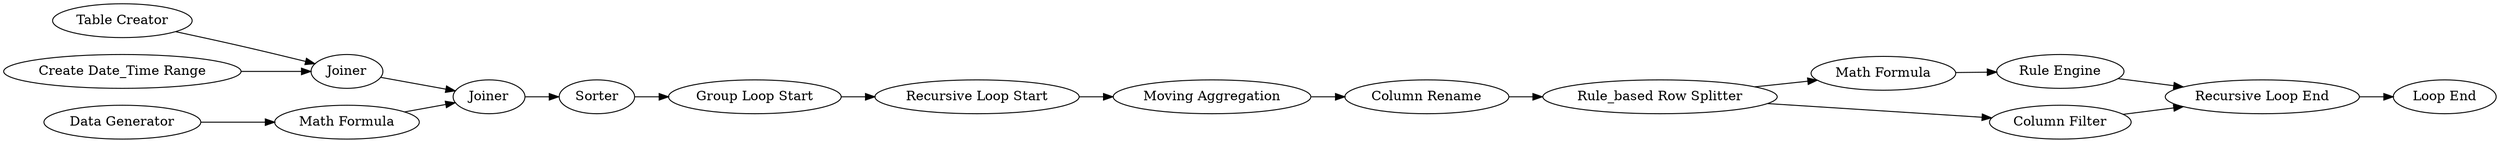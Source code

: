 digraph {
	"7029333902329245361_13" [label="Group Loop Start"]
	"7029333902329245361_35" [label="Math Formula"]
	"-2167003855938717033_5" [label="Data Generator"]
	"-2167003855938717033_4" [label=Joiner]
	"7029333902329245361_29" [label="Recursive Loop End"]
	"-2167003855938717033_7" [label=Joiner]
	"-2167003855938717033_1" [label="Table Creator"]
	"7029333902329245361_36" [label="Loop End"]
	"-2167003855938717033_8" [label=Sorter]
	"7029333902329245361_31" [label="Column Filter"]
	"7029333902329245361_28" [label="Recursive Loop Start"]
	"7029333902329245361_30" [label="Rule Engine"]
	"7029333902329245361_16" [label="Column Rename"]
	"-2167003855938717033_3" [label="Create Date_Time Range"]
	"7029333902329245361_15" [label="Moving Aggregation"]
	"-2167003855938717033_6" [label="Math Formula"]
	"7029333902329245361_27" [label="Rule_based Row Splitter"]
	"7029333902329245361_35" -> "7029333902329245361_30"
	"7029333902329245361_13" -> "7029333902329245361_28"
	"-2167003855938717033_7" -> "-2167003855938717033_8"
	"-2167003855938717033_3" -> "-2167003855938717033_4"
	"7029333902329245361_31" -> "7029333902329245361_29"
	"7029333902329245361_15" -> "7029333902329245361_16"
	"7029333902329245361_27" -> "7029333902329245361_35"
	"-2167003855938717033_8" -> "7029333902329245361_13"
	"7029333902329245361_27" -> "7029333902329245361_31"
	"7029333902329245361_30" -> "7029333902329245361_29"
	"-2167003855938717033_5" -> "-2167003855938717033_6"
	"7029333902329245361_16" -> "7029333902329245361_27"
	"7029333902329245361_28" -> "7029333902329245361_15"
	"-2167003855938717033_1" -> "-2167003855938717033_4"
	"-2167003855938717033_4" -> "-2167003855938717033_7"
	"-2167003855938717033_6" -> "-2167003855938717033_7"
	"7029333902329245361_29" -> "7029333902329245361_36"
	rankdir=LR
}
